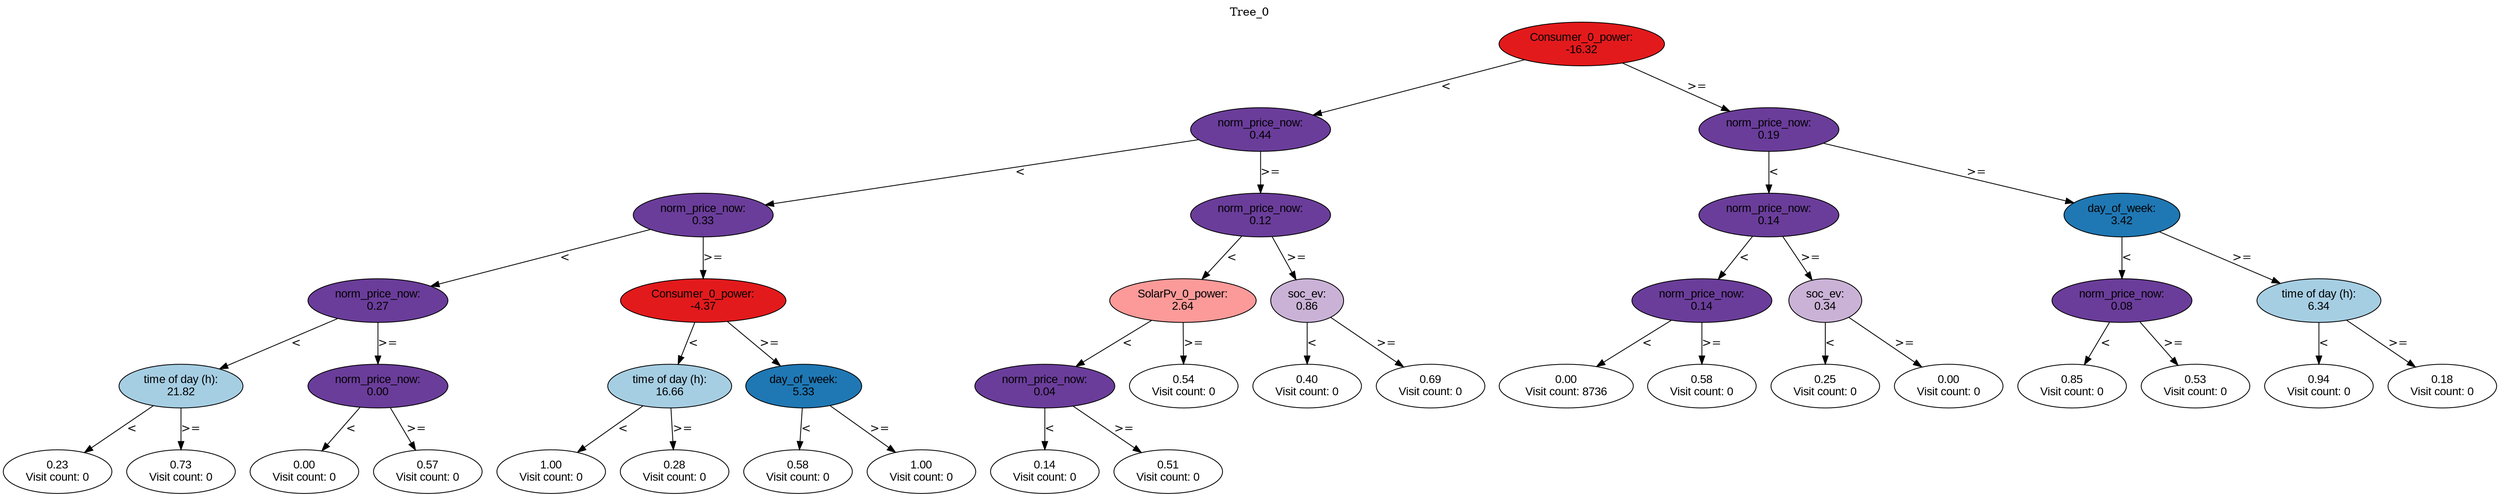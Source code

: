 digraph BST {
    node [fontname="Arial" style=filled colorscheme=paired12];
    0 [ label = "Consumer_0_power:
-16.32" fillcolor=6];
    1 [ label = "norm_price_now:
0.44" fillcolor=10];
    2 [ label = "norm_price_now:
0.33" fillcolor=10];
    3 [ label = "norm_price_now:
0.27" fillcolor=10];
    4 [ label = "time of day (h):
21.82" fillcolor=1];
    5 [ label = "0.23
Visit count: 0" fillcolor=white];
    6 [ label = "0.73
Visit count: 0" fillcolor=white];
    7 [ label = "norm_price_now:
0.00" fillcolor=10];
    8 [ label = "0.00
Visit count: 0" fillcolor=white];
    9 [ label = "0.57
Visit count: 0" fillcolor=white];
    10 [ label = "Consumer_0_power:
-4.37" fillcolor=6];
    11 [ label = "time of day (h):
16.66" fillcolor=1];
    12 [ label = "1.00
Visit count: 0" fillcolor=white];
    13 [ label = "0.28
Visit count: 0" fillcolor=white];
    14 [ label = "day_of_week:
5.33" fillcolor=2];
    15 [ label = "0.58
Visit count: 0" fillcolor=white];
    16 [ label = "1.00
Visit count: 0" fillcolor=white];
    17 [ label = "norm_price_now:
0.12" fillcolor=10];
    18 [ label = "SolarPv_0_power:
2.64" fillcolor=5];
    19 [ label = "norm_price_now:
0.04" fillcolor=10];
    20 [ label = "0.14
Visit count: 0" fillcolor=white];
    21 [ label = "0.51
Visit count: 0" fillcolor=white];
    22 [ label = "0.54
Visit count: 0" fillcolor=white];
    23 [ label = "soc_ev:
0.86" fillcolor=9];
    24 [ label = "0.40
Visit count: 0" fillcolor=white];
    25 [ label = "0.69
Visit count: 0" fillcolor=white];
    26 [ label = "norm_price_now:
0.19" fillcolor=10];
    27 [ label = "norm_price_now:
0.14" fillcolor=10];
    28 [ label = "norm_price_now:
0.14" fillcolor=10];
    29 [ label = "0.00
Visit count: 8736" fillcolor=white];
    30 [ label = "0.58
Visit count: 0" fillcolor=white];
    31 [ label = "soc_ev:
0.34" fillcolor=9];
    32 [ label = "0.25
Visit count: 0" fillcolor=white];
    33 [ label = "0.00
Visit count: 0" fillcolor=white];
    34 [ label = "day_of_week:
3.42" fillcolor=2];
    35 [ label = "norm_price_now:
0.08" fillcolor=10];
    36 [ label = "0.85
Visit count: 0" fillcolor=white];
    37 [ label = "0.53
Visit count: 0" fillcolor=white];
    38 [ label = "time of day (h):
6.34" fillcolor=1];
    39 [ label = "0.94
Visit count: 0" fillcolor=white];
    40 [ label = "0.18
Visit count: 0" fillcolor=white];

    0  -> 1[ label = "<"];
    0  -> 26[ label = ">="];
    1  -> 2[ label = "<"];
    1  -> 17[ label = ">="];
    2  -> 3[ label = "<"];
    2  -> 10[ label = ">="];
    3  -> 4[ label = "<"];
    3  -> 7[ label = ">="];
    4  -> 5[ label = "<"];
    4  -> 6[ label = ">="];
    7  -> 8[ label = "<"];
    7  -> 9[ label = ">="];
    10  -> 11[ label = "<"];
    10  -> 14[ label = ">="];
    11  -> 12[ label = "<"];
    11  -> 13[ label = ">="];
    14  -> 15[ label = "<"];
    14  -> 16[ label = ">="];
    17  -> 18[ label = "<"];
    17  -> 23[ label = ">="];
    18  -> 19[ label = "<"];
    18  -> 22[ label = ">="];
    19  -> 20[ label = "<"];
    19  -> 21[ label = ">="];
    23  -> 24[ label = "<"];
    23  -> 25[ label = ">="];
    26  -> 27[ label = "<"];
    26  -> 34[ label = ">="];
    27  -> 28[ label = "<"];
    27  -> 31[ label = ">="];
    28  -> 29[ label = "<"];
    28  -> 30[ label = ">="];
    31  -> 32[ label = "<"];
    31  -> 33[ label = ">="];
    34  -> 35[ label = "<"];
    34  -> 38[ label = ">="];
    35  -> 36[ label = "<"];
    35  -> 37[ label = ">="];
    38  -> 39[ label = "<"];
    38  -> 40[ label = ">="];

    labelloc="t";
    label="Tree_0";
}